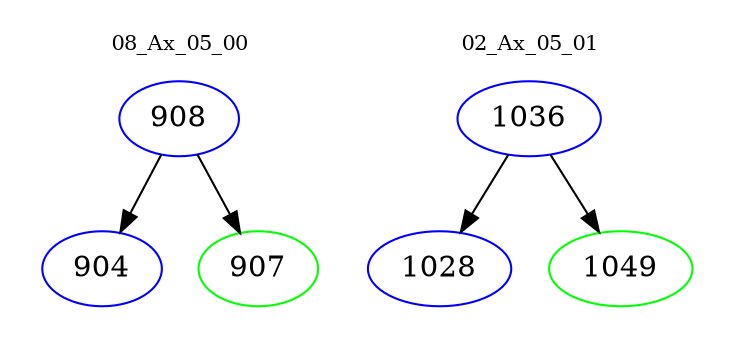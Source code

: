 digraph{
subgraph cluster_0 {
color = white
label = "08_Ax_05_00";
fontsize=10;
T0_908 [label="908", color="blue"]
T0_908 -> T0_904 [color="black"]
T0_904 [label="904", color="blue"]
T0_908 -> T0_907 [color="black"]
T0_907 [label="907", color="green"]
}
subgraph cluster_1 {
color = white
label = "02_Ax_05_01";
fontsize=10;
T1_1036 [label="1036", color="blue"]
T1_1036 -> T1_1028 [color="black"]
T1_1028 [label="1028", color="blue"]
T1_1036 -> T1_1049 [color="black"]
T1_1049 [label="1049", color="green"]
}
}
